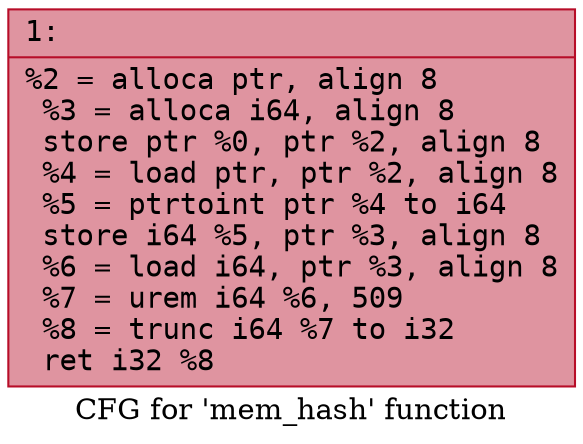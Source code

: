 digraph "CFG for 'mem_hash' function" {
	label="CFG for 'mem_hash' function";

	Node0x600002578320 [shape=record,color="#b70d28ff", style=filled, fillcolor="#b70d2870" fontname="Courier",label="{1:\l|  %2 = alloca ptr, align 8\l  %3 = alloca i64, align 8\l  store ptr %0, ptr %2, align 8\l  %4 = load ptr, ptr %2, align 8\l  %5 = ptrtoint ptr %4 to i64\l  store i64 %5, ptr %3, align 8\l  %6 = load i64, ptr %3, align 8\l  %7 = urem i64 %6, 509\l  %8 = trunc i64 %7 to i32\l  ret i32 %8\l}"];
}
